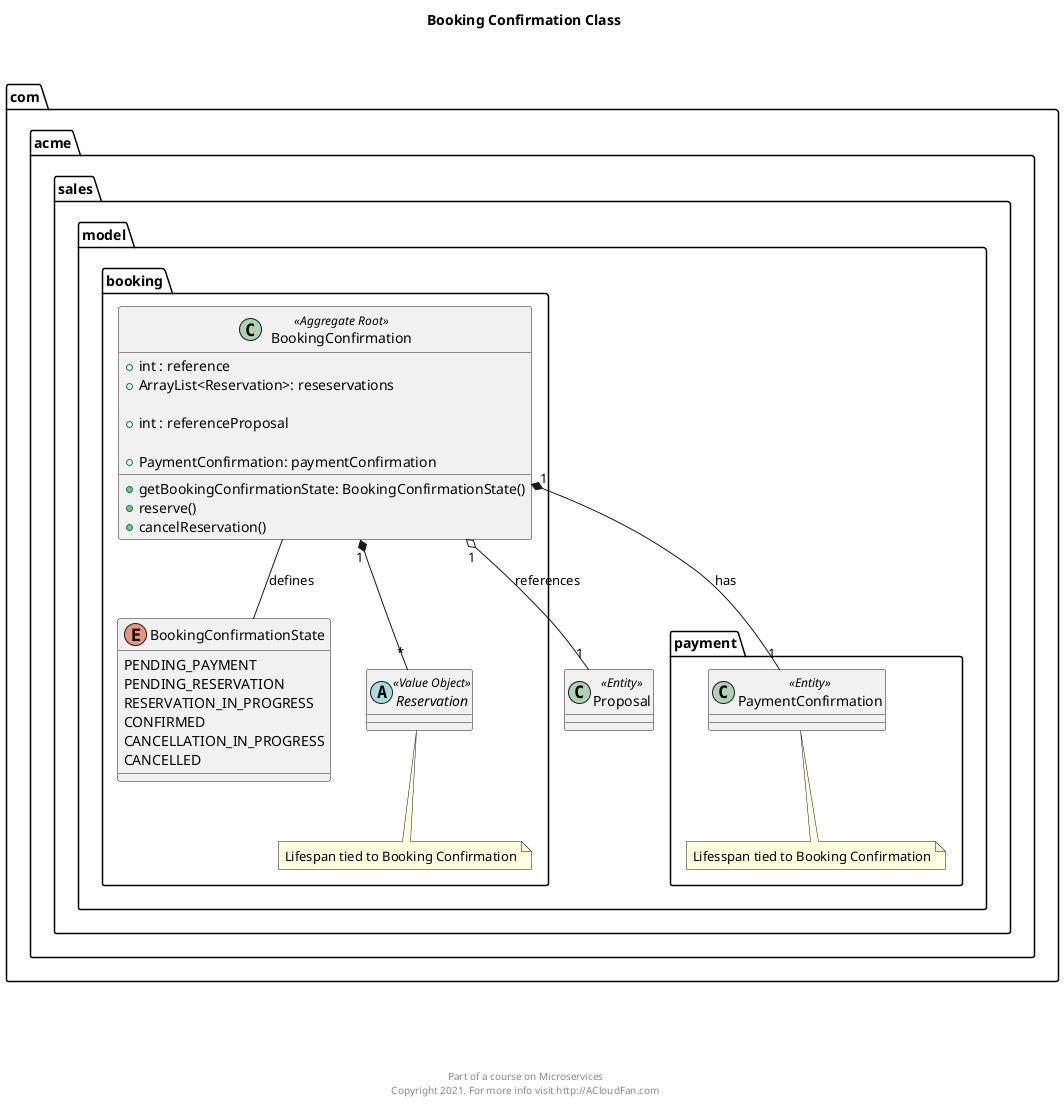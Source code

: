 @startuml


package com.acme.sales.model.booking {
    class BookingConfirmation <<Aggregate Root>> {
	        + int : reference
	       + ArrayList<Reservation>: reseservations

	       + int : referenceProposal

        + PaymentConfirmation: paymentConfirmation



        + getBookingConfirmationState: BookingConfirmationState()
        + reserve()
        + cancelReservation()

    }


    enum BookingConfirmationState {
                PENDING_PAYMENT
                PENDING_RESERVATION
                RESERVATION_IN_PROGRESS
                CONFIRMED
                CANCELLATION_IN_PROGRESS
                CANCELLED
     }

     abstract class Reservation <<Value Object>> {
      }
      note bottom of Reservation : Lifespan tied to Booking Confirmation
}


BookingConfirmation -- BookingConfirmationState : defines

'These elements cannot exist on their own in the Sales context
BookingConfirmation "1" *-- "*" Reservation


package com.acme.sales.model.payment {
    class PaymentConfirmation <<Entity>> {
    }
    note bottom of PaymentConfirmation : Lifesspan tied to Booking Confirmation
}


package com.acme.sales.model {
    class Proposal <<Entity>> {
    }
}
'Holds reference to the proposal
BookingConfirmation "1" o-- "1" Proposal   : references


'Uncomment the line below to see the full PaymentConfirmation model
'!include ../payment/paymentconfirmation.class.puml


BookingConfirmation "1" *-- "1" PaymentConfirmation  : has



title Booking Confirmation Class \n\n
footer \n\n\n\n\n\n Part of a course on Microservices \n Copyright 2021. For more info visit http://ACloudFan.com \n

@enduml
